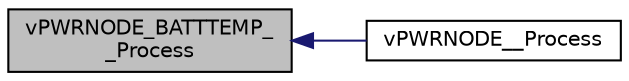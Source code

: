 digraph "vPWRNODE_BATTTEMP__Process"
{
  edge [fontname="Helvetica",fontsize="10",labelfontname="Helvetica",labelfontsize="10"];
  node [fontname="Helvetica",fontsize="10",shape=record];
  rankdir="LR";
  Node1 [label="vPWRNODE_BATTTEMP_\l_Process",height=0.2,width=0.4,color="black", fillcolor="grey75", style="filled", fontcolor="black"];
  Node1 -> Node2 [dir="back",color="midnightblue",fontsize="10",style="solid",fontname="Helvetica"];
  Node2 [label="vPWRNODE__Process",height=0.2,width=0.4,color="black", fillcolor="white", style="filled",URL="$group___p_o_w_e_r___n_o_d_e_____c_o_r_e.html#gad2dcf31f2793fd95f38956c62b32aa9f",tooltip="Process the power node states, this should be called as quick as possible from the main program loop..."];
}
